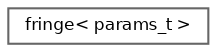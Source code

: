 digraph "Graphical Class Hierarchy"
{
 // LATEX_PDF_SIZE
  bgcolor="transparent";
  edge [fontname=Helvetica,fontsize=8,labelfontname=Helvetica,labelfontsize=8];
  node [fontname=Helvetica,fontsize=8,shape=box,height=0.2,width=0.4];
  rankdir="LR";
  Node0 [id="Node000000",label="fringe\< params_t \>",height=0.2,width=0.4,color="grey40", fillcolor="white", style="filled",URL="$d3/dd9/structchdr_1_1solvers_1_1fringe.html",tooltip="Frine search algorithm."];
}
